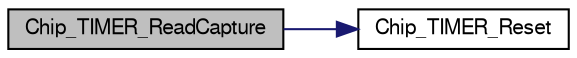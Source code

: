 digraph "Chip_TIMER_ReadCapture"
{
  edge [fontname="FreeSans",fontsize="10",labelfontname="FreeSans",labelfontsize="10"];
  node [fontname="FreeSans",fontsize="10",shape=record];
  rankdir="LR";
  Node1 [label="Chip_TIMER_ReadCapture",height=0.2,width=0.4,color="black", fillcolor="grey75", style="filled", fontcolor="black"];
  Node1 -> Node2 [color="midnightblue",fontsize="10",style="solid"];
  Node2 [label="Chip_TIMER_Reset",height=0.2,width=0.4,color="black", fillcolor="white", style="filled",URL="$group__TIMER__17XX__40XX.html#gaba0336e88cc662505e2dde1eabff1aaf",tooltip="Resets the timer terminal and prescale counts to 0. "];
}
